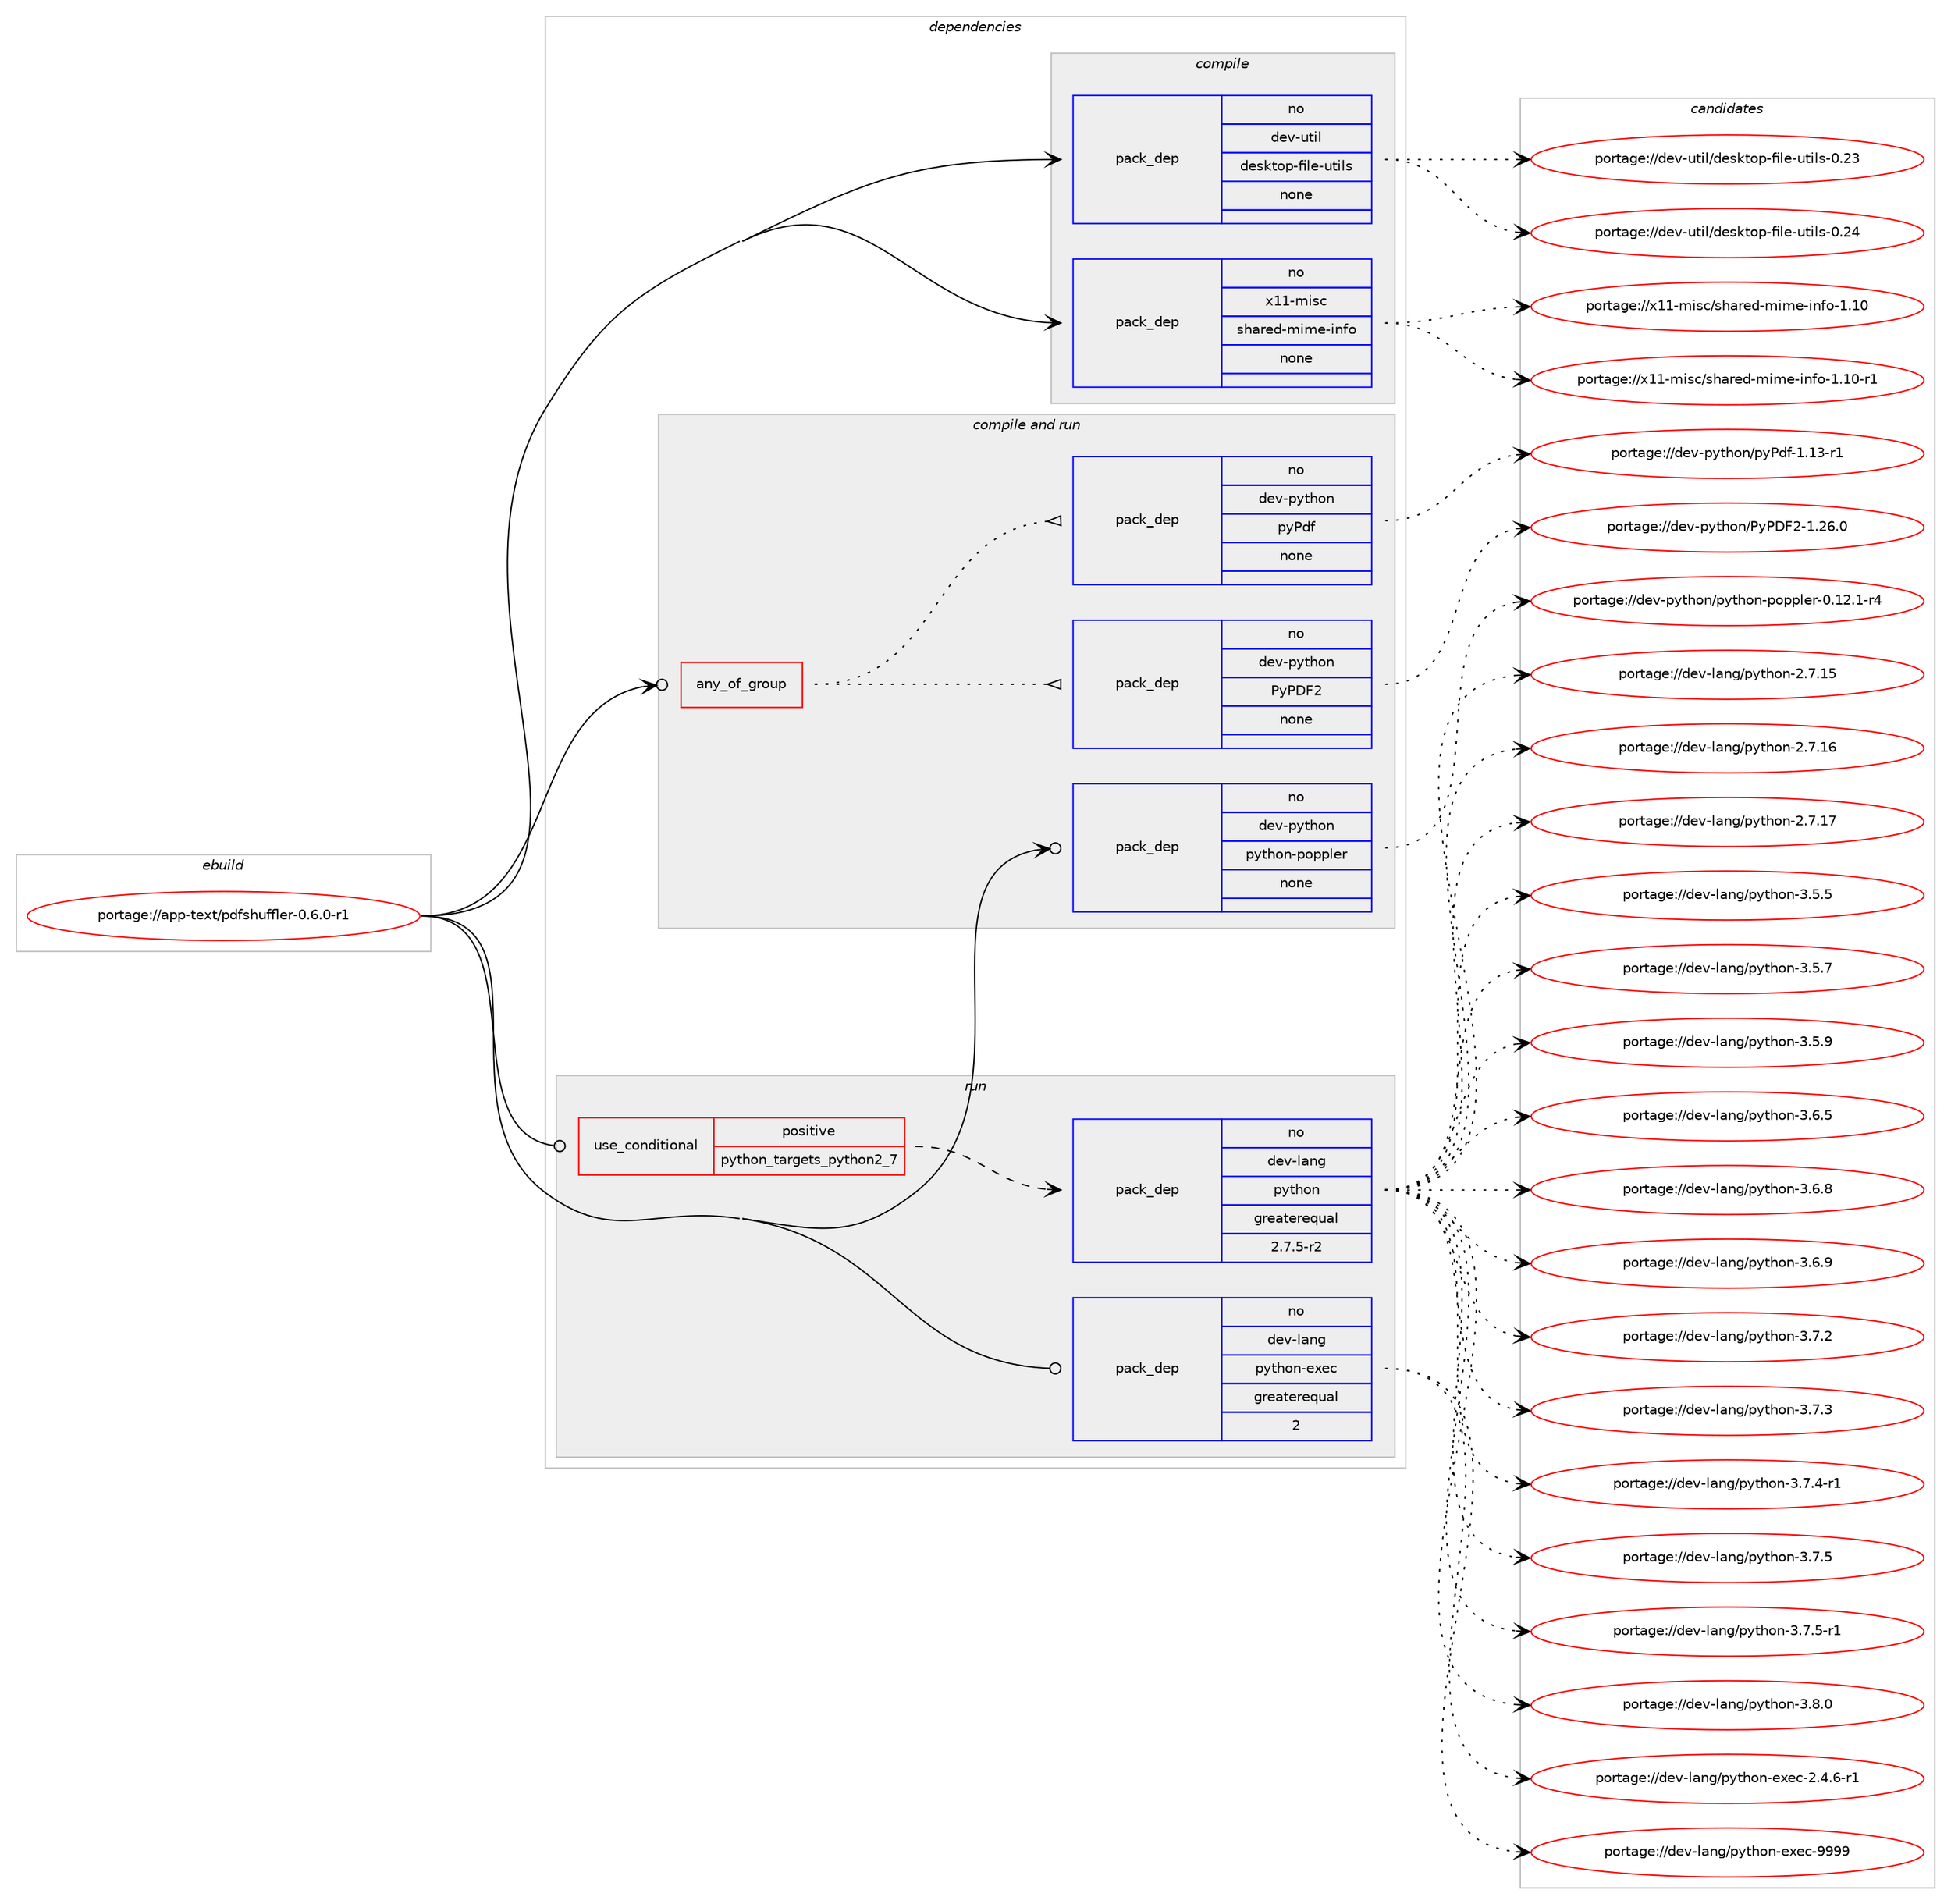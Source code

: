 digraph prolog {

# *************
# Graph options
# *************

newrank=true;
concentrate=true;
compound=true;
graph [rankdir=LR,fontname=Helvetica,fontsize=10,ranksep=1.5];#, ranksep=2.5, nodesep=0.2];
edge  [arrowhead=vee];
node  [fontname=Helvetica,fontsize=10];

# **********
# The ebuild
# **********

subgraph cluster_leftcol {
color=gray;
rank=same;
label=<<i>ebuild</i>>;
id [label="portage://app-text/pdfshuffler-0.6.0-r1", color=red, width=4, href="../app-text/pdfshuffler-0.6.0-r1.svg"];
}

# ****************
# The dependencies
# ****************

subgraph cluster_midcol {
color=gray;
label=<<i>dependencies</i>>;
subgraph cluster_compile {
fillcolor="#eeeeee";
style=filled;
label=<<i>compile</i>>;
subgraph pack34716 {
dependency46686 [label=<<TABLE BORDER="0" CELLBORDER="1" CELLSPACING="0" CELLPADDING="4" WIDTH="220"><TR><TD ROWSPAN="6" CELLPADDING="30">pack_dep</TD></TR><TR><TD WIDTH="110">no</TD></TR><TR><TD>dev-util</TD></TR><TR><TD>desktop-file-utils</TD></TR><TR><TD>none</TD></TR><TR><TD></TD></TR></TABLE>>, shape=none, color=blue];
}
id:e -> dependency46686:w [weight=20,style="solid",arrowhead="vee"];
subgraph pack34717 {
dependency46687 [label=<<TABLE BORDER="0" CELLBORDER="1" CELLSPACING="0" CELLPADDING="4" WIDTH="220"><TR><TD ROWSPAN="6" CELLPADDING="30">pack_dep</TD></TR><TR><TD WIDTH="110">no</TD></TR><TR><TD>x11-misc</TD></TR><TR><TD>shared-mime-info</TD></TR><TR><TD>none</TD></TR><TR><TD></TD></TR></TABLE>>, shape=none, color=blue];
}
id:e -> dependency46687:w [weight=20,style="solid",arrowhead="vee"];
}
subgraph cluster_compileandrun {
fillcolor="#eeeeee";
style=filled;
label=<<i>compile and run</i>>;
subgraph any788 {
dependency46688 [label=<<TABLE BORDER="0" CELLBORDER="1" CELLSPACING="0" CELLPADDING="4"><TR><TD CELLPADDING="10">any_of_group</TD></TR></TABLE>>, shape=none, color=red];subgraph pack34718 {
dependency46689 [label=<<TABLE BORDER="0" CELLBORDER="1" CELLSPACING="0" CELLPADDING="4" WIDTH="220"><TR><TD ROWSPAN="6" CELLPADDING="30">pack_dep</TD></TR><TR><TD WIDTH="110">no</TD></TR><TR><TD>dev-python</TD></TR><TR><TD>PyPDF2</TD></TR><TR><TD>none</TD></TR><TR><TD></TD></TR></TABLE>>, shape=none, color=blue];
}
dependency46688:e -> dependency46689:w [weight=20,style="dotted",arrowhead="oinv"];
subgraph pack34719 {
dependency46690 [label=<<TABLE BORDER="0" CELLBORDER="1" CELLSPACING="0" CELLPADDING="4" WIDTH="220"><TR><TD ROWSPAN="6" CELLPADDING="30">pack_dep</TD></TR><TR><TD WIDTH="110">no</TD></TR><TR><TD>dev-python</TD></TR><TR><TD>pyPdf</TD></TR><TR><TD>none</TD></TR><TR><TD></TD></TR></TABLE>>, shape=none, color=blue];
}
dependency46688:e -> dependency46690:w [weight=20,style="dotted",arrowhead="oinv"];
}
id:e -> dependency46688:w [weight=20,style="solid",arrowhead="odotvee"];
subgraph pack34720 {
dependency46691 [label=<<TABLE BORDER="0" CELLBORDER="1" CELLSPACING="0" CELLPADDING="4" WIDTH="220"><TR><TD ROWSPAN="6" CELLPADDING="30">pack_dep</TD></TR><TR><TD WIDTH="110">no</TD></TR><TR><TD>dev-python</TD></TR><TR><TD>python-poppler</TD></TR><TR><TD>none</TD></TR><TR><TD></TD></TR></TABLE>>, shape=none, color=blue];
}
id:e -> dependency46691:w [weight=20,style="solid",arrowhead="odotvee"];
}
subgraph cluster_run {
fillcolor="#eeeeee";
style=filled;
label=<<i>run</i>>;
subgraph cond11153 {
dependency46692 [label=<<TABLE BORDER="0" CELLBORDER="1" CELLSPACING="0" CELLPADDING="4"><TR><TD ROWSPAN="3" CELLPADDING="10">use_conditional</TD></TR><TR><TD>positive</TD></TR><TR><TD>python_targets_python2_7</TD></TR></TABLE>>, shape=none, color=red];
subgraph pack34721 {
dependency46693 [label=<<TABLE BORDER="0" CELLBORDER="1" CELLSPACING="0" CELLPADDING="4" WIDTH="220"><TR><TD ROWSPAN="6" CELLPADDING="30">pack_dep</TD></TR><TR><TD WIDTH="110">no</TD></TR><TR><TD>dev-lang</TD></TR><TR><TD>python</TD></TR><TR><TD>greaterequal</TD></TR><TR><TD>2.7.5-r2</TD></TR></TABLE>>, shape=none, color=blue];
}
dependency46692:e -> dependency46693:w [weight=20,style="dashed",arrowhead="vee"];
}
id:e -> dependency46692:w [weight=20,style="solid",arrowhead="odot"];
subgraph pack34722 {
dependency46694 [label=<<TABLE BORDER="0" CELLBORDER="1" CELLSPACING="0" CELLPADDING="4" WIDTH="220"><TR><TD ROWSPAN="6" CELLPADDING="30">pack_dep</TD></TR><TR><TD WIDTH="110">no</TD></TR><TR><TD>dev-lang</TD></TR><TR><TD>python-exec</TD></TR><TR><TD>greaterequal</TD></TR><TR><TD>2</TD></TR></TABLE>>, shape=none, color=blue];
}
id:e -> dependency46694:w [weight=20,style="solid",arrowhead="odot"];
}
}

# **************
# The candidates
# **************

subgraph cluster_choices {
rank=same;
color=gray;
label=<<i>candidates</i>>;

subgraph choice34716 {
color=black;
nodesep=1;
choiceportage100101118451171161051084710010111510711611111245102105108101451171161051081154548465051 [label="portage://dev-util/desktop-file-utils-0.23", color=red, width=4,href="../dev-util/desktop-file-utils-0.23.svg"];
choiceportage100101118451171161051084710010111510711611111245102105108101451171161051081154548465052 [label="portage://dev-util/desktop-file-utils-0.24", color=red, width=4,href="../dev-util/desktop-file-utils-0.24.svg"];
dependency46686:e -> choiceportage100101118451171161051084710010111510711611111245102105108101451171161051081154548465051:w [style=dotted,weight="100"];
dependency46686:e -> choiceportage100101118451171161051084710010111510711611111245102105108101451171161051081154548465052:w [style=dotted,weight="100"];
}
subgraph choice34717 {
color=black;
nodesep=1;
choiceportage12049494510910511599471151049711410110045109105109101451051101021114549464948 [label="portage://x11-misc/shared-mime-info-1.10", color=red, width=4,href="../x11-misc/shared-mime-info-1.10.svg"];
choiceportage120494945109105115994711510497114101100451091051091014510511010211145494649484511449 [label="portage://x11-misc/shared-mime-info-1.10-r1", color=red, width=4,href="../x11-misc/shared-mime-info-1.10-r1.svg"];
dependency46687:e -> choiceportage12049494510910511599471151049711410110045109105109101451051101021114549464948:w [style=dotted,weight="100"];
dependency46687:e -> choiceportage120494945109105115994711510497114101100451091051091014510511010211145494649484511449:w [style=dotted,weight="100"];
}
subgraph choice34718 {
color=black;
nodesep=1;
choiceportage1001011184511212111610411111047801218068705045494650544648 [label="portage://dev-python/PyPDF2-1.26.0", color=red, width=4,href="../dev-python/PyPDF2-1.26.0.svg"];
dependency46689:e -> choiceportage1001011184511212111610411111047801218068705045494650544648:w [style=dotted,weight="100"];
}
subgraph choice34719 {
color=black;
nodesep=1;
choiceportage10010111845112121116104111110471121218010010245494649514511449 [label="portage://dev-python/pyPdf-1.13-r1", color=red, width=4,href="../dev-python/pyPdf-1.13-r1.svg"];
dependency46690:e -> choiceportage10010111845112121116104111110471121218010010245494649514511449:w [style=dotted,weight="100"];
}
subgraph choice34720 {
color=black;
nodesep=1;
choiceportage100101118451121211161041111104711212111610411111045112111112112108101114454846495046494511452 [label="portage://dev-python/python-poppler-0.12.1-r4", color=red, width=4,href="../dev-python/python-poppler-0.12.1-r4.svg"];
dependency46691:e -> choiceportage100101118451121211161041111104711212111610411111045112111112112108101114454846495046494511452:w [style=dotted,weight="100"];
}
subgraph choice34721 {
color=black;
nodesep=1;
choiceportage10010111845108971101034711212111610411111045504655464953 [label="portage://dev-lang/python-2.7.15", color=red, width=4,href="../dev-lang/python-2.7.15.svg"];
choiceportage10010111845108971101034711212111610411111045504655464954 [label="portage://dev-lang/python-2.7.16", color=red, width=4,href="../dev-lang/python-2.7.16.svg"];
choiceportage10010111845108971101034711212111610411111045504655464955 [label="portage://dev-lang/python-2.7.17", color=red, width=4,href="../dev-lang/python-2.7.17.svg"];
choiceportage100101118451089711010347112121116104111110455146534653 [label="portage://dev-lang/python-3.5.5", color=red, width=4,href="../dev-lang/python-3.5.5.svg"];
choiceportage100101118451089711010347112121116104111110455146534655 [label="portage://dev-lang/python-3.5.7", color=red, width=4,href="../dev-lang/python-3.5.7.svg"];
choiceportage100101118451089711010347112121116104111110455146534657 [label="portage://dev-lang/python-3.5.9", color=red, width=4,href="../dev-lang/python-3.5.9.svg"];
choiceportage100101118451089711010347112121116104111110455146544653 [label="portage://dev-lang/python-3.6.5", color=red, width=4,href="../dev-lang/python-3.6.5.svg"];
choiceportage100101118451089711010347112121116104111110455146544656 [label="portage://dev-lang/python-3.6.8", color=red, width=4,href="../dev-lang/python-3.6.8.svg"];
choiceportage100101118451089711010347112121116104111110455146544657 [label="portage://dev-lang/python-3.6.9", color=red, width=4,href="../dev-lang/python-3.6.9.svg"];
choiceportage100101118451089711010347112121116104111110455146554650 [label="portage://dev-lang/python-3.7.2", color=red, width=4,href="../dev-lang/python-3.7.2.svg"];
choiceportage100101118451089711010347112121116104111110455146554651 [label="portage://dev-lang/python-3.7.3", color=red, width=4,href="../dev-lang/python-3.7.3.svg"];
choiceportage1001011184510897110103471121211161041111104551465546524511449 [label="portage://dev-lang/python-3.7.4-r1", color=red, width=4,href="../dev-lang/python-3.7.4-r1.svg"];
choiceportage100101118451089711010347112121116104111110455146554653 [label="portage://dev-lang/python-3.7.5", color=red, width=4,href="../dev-lang/python-3.7.5.svg"];
choiceportage1001011184510897110103471121211161041111104551465546534511449 [label="portage://dev-lang/python-3.7.5-r1", color=red, width=4,href="../dev-lang/python-3.7.5-r1.svg"];
choiceportage100101118451089711010347112121116104111110455146564648 [label="portage://dev-lang/python-3.8.0", color=red, width=4,href="../dev-lang/python-3.8.0.svg"];
dependency46693:e -> choiceportage10010111845108971101034711212111610411111045504655464953:w [style=dotted,weight="100"];
dependency46693:e -> choiceportage10010111845108971101034711212111610411111045504655464954:w [style=dotted,weight="100"];
dependency46693:e -> choiceportage10010111845108971101034711212111610411111045504655464955:w [style=dotted,weight="100"];
dependency46693:e -> choiceportage100101118451089711010347112121116104111110455146534653:w [style=dotted,weight="100"];
dependency46693:e -> choiceportage100101118451089711010347112121116104111110455146534655:w [style=dotted,weight="100"];
dependency46693:e -> choiceportage100101118451089711010347112121116104111110455146534657:w [style=dotted,weight="100"];
dependency46693:e -> choiceportage100101118451089711010347112121116104111110455146544653:w [style=dotted,weight="100"];
dependency46693:e -> choiceportage100101118451089711010347112121116104111110455146544656:w [style=dotted,weight="100"];
dependency46693:e -> choiceportage100101118451089711010347112121116104111110455146544657:w [style=dotted,weight="100"];
dependency46693:e -> choiceportage100101118451089711010347112121116104111110455146554650:w [style=dotted,weight="100"];
dependency46693:e -> choiceportage100101118451089711010347112121116104111110455146554651:w [style=dotted,weight="100"];
dependency46693:e -> choiceportage1001011184510897110103471121211161041111104551465546524511449:w [style=dotted,weight="100"];
dependency46693:e -> choiceportage100101118451089711010347112121116104111110455146554653:w [style=dotted,weight="100"];
dependency46693:e -> choiceportage1001011184510897110103471121211161041111104551465546534511449:w [style=dotted,weight="100"];
dependency46693:e -> choiceportage100101118451089711010347112121116104111110455146564648:w [style=dotted,weight="100"];
}
subgraph choice34722 {
color=black;
nodesep=1;
choiceportage10010111845108971101034711212111610411111045101120101994550465246544511449 [label="portage://dev-lang/python-exec-2.4.6-r1", color=red, width=4,href="../dev-lang/python-exec-2.4.6-r1.svg"];
choiceportage10010111845108971101034711212111610411111045101120101994557575757 [label="portage://dev-lang/python-exec-9999", color=red, width=4,href="../dev-lang/python-exec-9999.svg"];
dependency46694:e -> choiceportage10010111845108971101034711212111610411111045101120101994550465246544511449:w [style=dotted,weight="100"];
dependency46694:e -> choiceportage10010111845108971101034711212111610411111045101120101994557575757:w [style=dotted,weight="100"];
}
}

}
